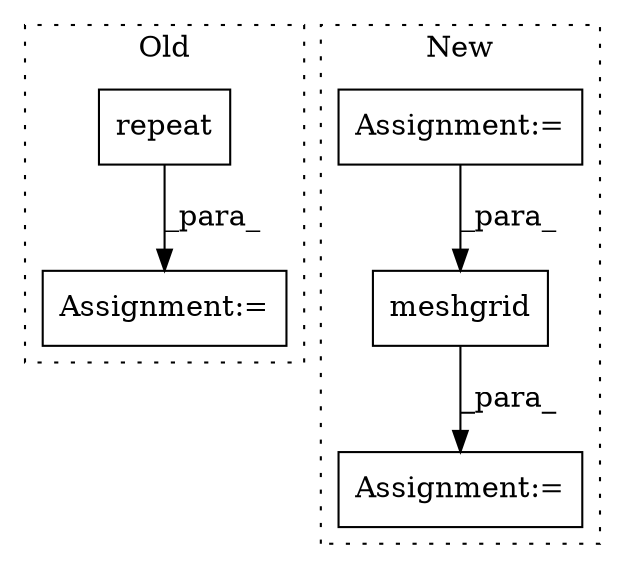 digraph G {
subgraph cluster0 {
1 [label="repeat" a="32" s="1020,1043" l="7,1" shape="box"];
5 [label="Assignment:=" a="7" s="997" l="1" shape="box"];
label = "Old";
style="dotted";
}
subgraph cluster1 {
2 [label="meshgrid" a="32" s="1208,1236" l="9,1" shape="box"];
3 [label="Assignment:=" a="7" s="1041" l="1" shape="box"];
4 [label="Assignment:=" a="7" s="1189" l="1" shape="box"];
label = "New";
style="dotted";
}
1 -> 5 [label="_para_"];
2 -> 4 [label="_para_"];
3 -> 2 [label="_para_"];
}